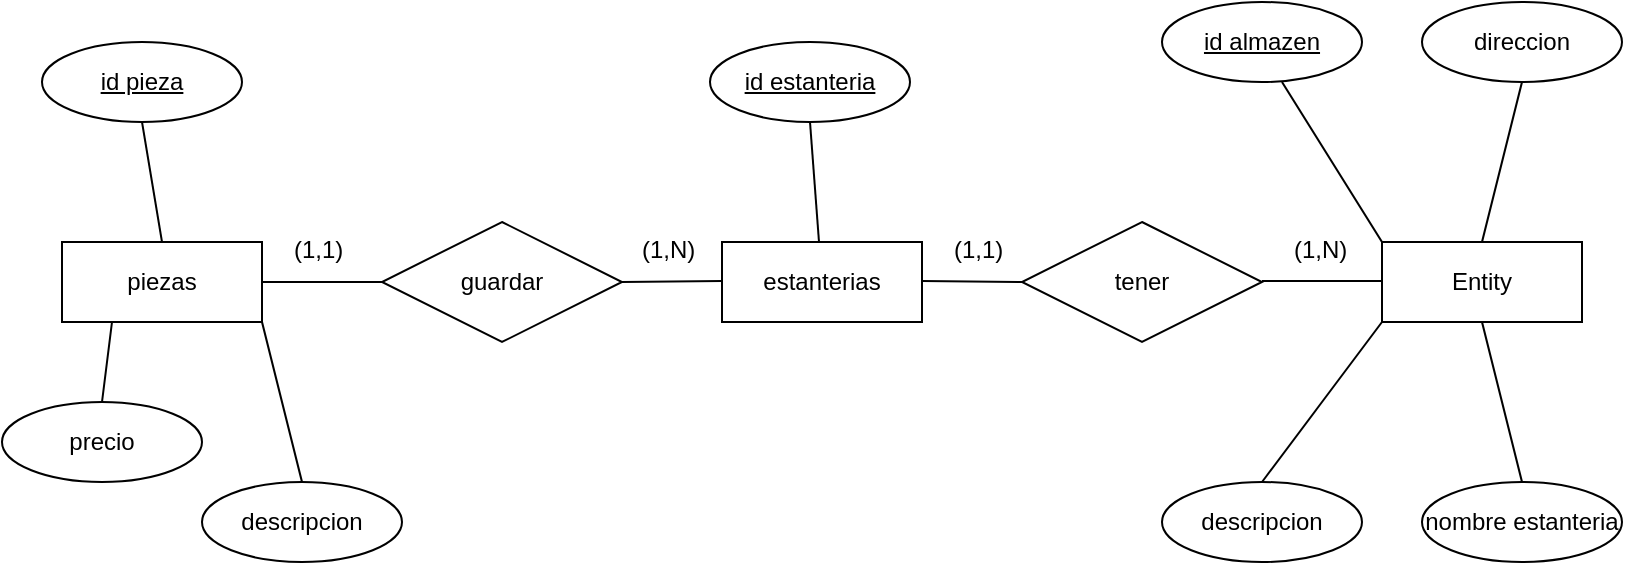 <mxfile version="17.4.5" type="device"><diagram id="rtV8F3GHfVNQsc8Psfp0" name="Page-1"><mxGraphModel dx="1363" dy="731" grid="1" gridSize="10" guides="1" tooltips="1" connect="1" arrows="1" fold="1" page="1" pageScale="1" pageWidth="827" pageHeight="1169" math="0" shadow="0"><root><mxCell id="0"/><mxCell id="1" parent="0"/><mxCell id="CHH66RSh_fo1zHohFUO_-1" value="piezas" style="whiteSpace=wrap;html=1;align=center;" vertex="1" parent="1"><mxGeometry x="40" y="240" width="100" height="40" as="geometry"/></mxCell><mxCell id="CHH66RSh_fo1zHohFUO_-2" value="guardar" style="shape=rhombus;perimeter=rhombusPerimeter;whiteSpace=wrap;html=1;align=center;" vertex="1" parent="1"><mxGeometry x="200" y="230" width="120" height="60" as="geometry"/></mxCell><mxCell id="CHH66RSh_fo1zHohFUO_-3" value="estanterias" style="whiteSpace=wrap;html=1;align=center;" vertex="1" parent="1"><mxGeometry x="370" y="240" width="100" height="40" as="geometry"/></mxCell><mxCell id="CHH66RSh_fo1zHohFUO_-4" value="tener" style="shape=rhombus;perimeter=rhombusPerimeter;whiteSpace=wrap;html=1;align=center;" vertex="1" parent="1"><mxGeometry x="520" y="230" width="120" height="60" as="geometry"/></mxCell><mxCell id="CHH66RSh_fo1zHohFUO_-5" value="Entity" style="whiteSpace=wrap;html=1;align=center;" vertex="1" parent="1"><mxGeometry x="700" y="240" width="100" height="40" as="geometry"/></mxCell><mxCell id="CHH66RSh_fo1zHohFUO_-7" value="precio" style="ellipse;whiteSpace=wrap;html=1;align=center;" vertex="1" parent="1"><mxGeometry x="10" y="320" width="100" height="40" as="geometry"/></mxCell><mxCell id="CHH66RSh_fo1zHohFUO_-8" value="descripcion" style="ellipse;whiteSpace=wrap;html=1;align=center;" vertex="1" parent="1"><mxGeometry x="110" y="360" width="100" height="40" as="geometry"/></mxCell><mxCell id="CHH66RSh_fo1zHohFUO_-11" value="direccion" style="ellipse;whiteSpace=wrap;html=1;align=center;" vertex="1" parent="1"><mxGeometry x="720" y="120" width="100" height="40" as="geometry"/></mxCell><mxCell id="CHH66RSh_fo1zHohFUO_-12" value="nombre estanteria" style="ellipse;whiteSpace=wrap;html=1;align=center;" vertex="1" parent="1"><mxGeometry x="720" y="360" width="100" height="40" as="geometry"/></mxCell><mxCell id="CHH66RSh_fo1zHohFUO_-13" value="descripcion" style="ellipse;whiteSpace=wrap;html=1;align=center;" vertex="1" parent="1"><mxGeometry x="590" y="360" width="100" height="40" as="geometry"/></mxCell><mxCell id="CHH66RSh_fo1zHohFUO_-14" value="" style="endArrow=none;html=1;rounded=0;" edge="1" parent="1"><mxGeometry relative="1" as="geometry"><mxPoint x="140" y="260" as="sourcePoint"/><mxPoint x="200" y="260" as="targetPoint"/></mxGeometry></mxCell><mxCell id="CHH66RSh_fo1zHohFUO_-15" value="" style="endArrow=none;html=1;rounded=0;exitX=1;exitY=0.5;exitDx=0;exitDy=0;" edge="1" parent="1" source="CHH66RSh_fo1zHohFUO_-2"><mxGeometry relative="1" as="geometry"><mxPoint x="310" y="259.5" as="sourcePoint"/><mxPoint x="370" y="259.5" as="targetPoint"/></mxGeometry></mxCell><mxCell id="CHH66RSh_fo1zHohFUO_-16" value="" style="endArrow=none;html=1;rounded=0;" edge="1" parent="1"><mxGeometry relative="1" as="geometry"><mxPoint x="470" y="259.5" as="sourcePoint"/><mxPoint x="520" y="260" as="targetPoint"/></mxGeometry></mxCell><mxCell id="CHH66RSh_fo1zHohFUO_-18" value="" style="endArrow=none;html=1;rounded=0;" edge="1" parent="1"><mxGeometry relative="1" as="geometry"><mxPoint x="640" y="259.5" as="sourcePoint"/><mxPoint x="700" y="259.5" as="targetPoint"/></mxGeometry></mxCell><mxCell id="CHH66RSh_fo1zHohFUO_-19" value="" style="endArrow=none;html=1;rounded=0;entryX=0;entryY=1;entryDx=0;entryDy=0;exitX=0.5;exitY=0;exitDx=0;exitDy=0;" edge="1" parent="1" source="CHH66RSh_fo1zHohFUO_-13" target="CHH66RSh_fo1zHohFUO_-5"><mxGeometry relative="1" as="geometry"><mxPoint x="600" y="320" as="sourcePoint"/><mxPoint x="760" y="320" as="targetPoint"/></mxGeometry></mxCell><mxCell id="CHH66RSh_fo1zHohFUO_-20" value="" style="endArrow=none;html=1;rounded=0;entryX=0.5;entryY=1;entryDx=0;entryDy=0;exitX=0.5;exitY=0;exitDx=0;exitDy=0;" edge="1" parent="1" source="CHH66RSh_fo1zHohFUO_-12" target="CHH66RSh_fo1zHohFUO_-5"><mxGeometry relative="1" as="geometry"><mxPoint x="650" y="370" as="sourcePoint"/><mxPoint x="710" y="290" as="targetPoint"/></mxGeometry></mxCell><mxCell id="CHH66RSh_fo1zHohFUO_-21" value="" style="endArrow=none;html=1;rounded=0;entryX=0.5;entryY=1;entryDx=0;entryDy=0;" edge="1" parent="1"><mxGeometry relative="1" as="geometry"><mxPoint x="700" y="240" as="sourcePoint"/><mxPoint x="650" y="160" as="targetPoint"/></mxGeometry></mxCell><mxCell id="CHH66RSh_fo1zHohFUO_-22" value="" style="endArrow=none;html=1;rounded=0;entryX=0.5;entryY=1;entryDx=0;entryDy=0;exitX=0.5;exitY=0;exitDx=0;exitDy=0;" edge="1" parent="1" source="CHH66RSh_fo1zHohFUO_-5" target="CHH66RSh_fo1zHohFUO_-11"><mxGeometry relative="1" as="geometry"><mxPoint x="710" y="250" as="sourcePoint"/><mxPoint x="660" y="170" as="targetPoint"/></mxGeometry></mxCell><mxCell id="CHH66RSh_fo1zHohFUO_-23" value="" style="endArrow=none;html=1;rounded=0;entryX=0.5;entryY=1;entryDx=0;entryDy=0;" edge="1" parent="1" source="CHH66RSh_fo1zHohFUO_-3"><mxGeometry relative="1" as="geometry"><mxPoint x="330" y="270" as="sourcePoint"/><mxPoint x="414" y="180" as="targetPoint"/></mxGeometry></mxCell><mxCell id="CHH66RSh_fo1zHohFUO_-24" value="" style="endArrow=none;html=1;rounded=0;entryX=1;entryY=1;entryDx=0;entryDy=0;exitX=0.5;exitY=0;exitDx=0;exitDy=0;" edge="1" parent="1" source="CHH66RSh_fo1zHohFUO_-8" target="CHH66RSh_fo1zHohFUO_-1"><mxGeometry relative="1" as="geometry"><mxPoint x="220" y="360" as="sourcePoint"/><mxPoint x="170" y="280" as="targetPoint"/></mxGeometry></mxCell><mxCell id="CHH66RSh_fo1zHohFUO_-25" value="" style="endArrow=none;html=1;rounded=0;entryX=0.5;entryY=1;entryDx=0;entryDy=0;exitX=0.5;exitY=0;exitDx=0;exitDy=0;" edge="1" parent="1" source="CHH66RSh_fo1zHohFUO_-1"><mxGeometry relative="1" as="geometry"><mxPoint x="170" y="370" as="sourcePoint"/><mxPoint x="80" y="180" as="targetPoint"/></mxGeometry></mxCell><mxCell id="CHH66RSh_fo1zHohFUO_-26" value="" style="endArrow=none;html=1;rounded=0;entryX=0.25;entryY=1;entryDx=0;entryDy=0;exitX=0.5;exitY=0;exitDx=0;exitDy=0;" edge="1" parent="1" source="CHH66RSh_fo1zHohFUO_-7" target="CHH66RSh_fo1zHohFUO_-1"><mxGeometry relative="1" as="geometry"><mxPoint x="120" y="340" as="sourcePoint"/><mxPoint x="110" y="280" as="targetPoint"/></mxGeometry></mxCell><mxCell id="CHH66RSh_fo1zHohFUO_-27" value="(1,1)" style="text;strokeColor=none;fillColor=none;spacingLeft=4;spacingRight=4;overflow=hidden;rotatable=0;points=[[0,0.5],[1,0.5]];portConstraint=eastwest;fontSize=12;" vertex="1" parent="1"><mxGeometry x="150" y="230" width="40" height="30" as="geometry"/></mxCell><mxCell id="CHH66RSh_fo1zHohFUO_-29" value="(1,N)" style="text;strokeColor=none;fillColor=none;spacingLeft=4;spacingRight=4;overflow=hidden;rotatable=0;points=[[0,0.5],[1,0.5]];portConstraint=eastwest;fontSize=12;" vertex="1" parent="1"><mxGeometry x="324" y="230" width="40" height="30" as="geometry"/></mxCell><mxCell id="CHH66RSh_fo1zHohFUO_-30" value="(1,1)" style="text;strokeColor=none;fillColor=none;spacingLeft=4;spacingRight=4;overflow=hidden;rotatable=0;points=[[0,0.5],[1,0.5]];portConstraint=eastwest;fontSize=12;" vertex="1" parent="1"><mxGeometry x="480" y="230" width="40" height="30" as="geometry"/></mxCell><mxCell id="CHH66RSh_fo1zHohFUO_-31" value="(1,N)" style="text;strokeColor=none;fillColor=none;spacingLeft=4;spacingRight=4;overflow=hidden;rotatable=0;points=[[0,0.5],[1,0.5]];portConstraint=eastwest;fontSize=12;" vertex="1" parent="1"><mxGeometry x="650" y="230" width="40" height="30" as="geometry"/></mxCell><mxCell id="CHH66RSh_fo1zHohFUO_-32" value="id pieza" style="ellipse;whiteSpace=wrap;html=1;align=center;fontStyle=4;" vertex="1" parent="1"><mxGeometry x="30" y="140" width="100" height="40" as="geometry"/></mxCell><mxCell id="CHH66RSh_fo1zHohFUO_-33" value="id estanteria" style="ellipse;whiteSpace=wrap;html=1;align=center;fontStyle=4;" vertex="1" parent="1"><mxGeometry x="364" y="140" width="100" height="40" as="geometry"/></mxCell><mxCell id="CHH66RSh_fo1zHohFUO_-34" value="id almazen" style="ellipse;whiteSpace=wrap;html=1;align=center;fontStyle=4;" vertex="1" parent="1"><mxGeometry x="590" y="120" width="100" height="40" as="geometry"/></mxCell></root></mxGraphModel></diagram></mxfile>